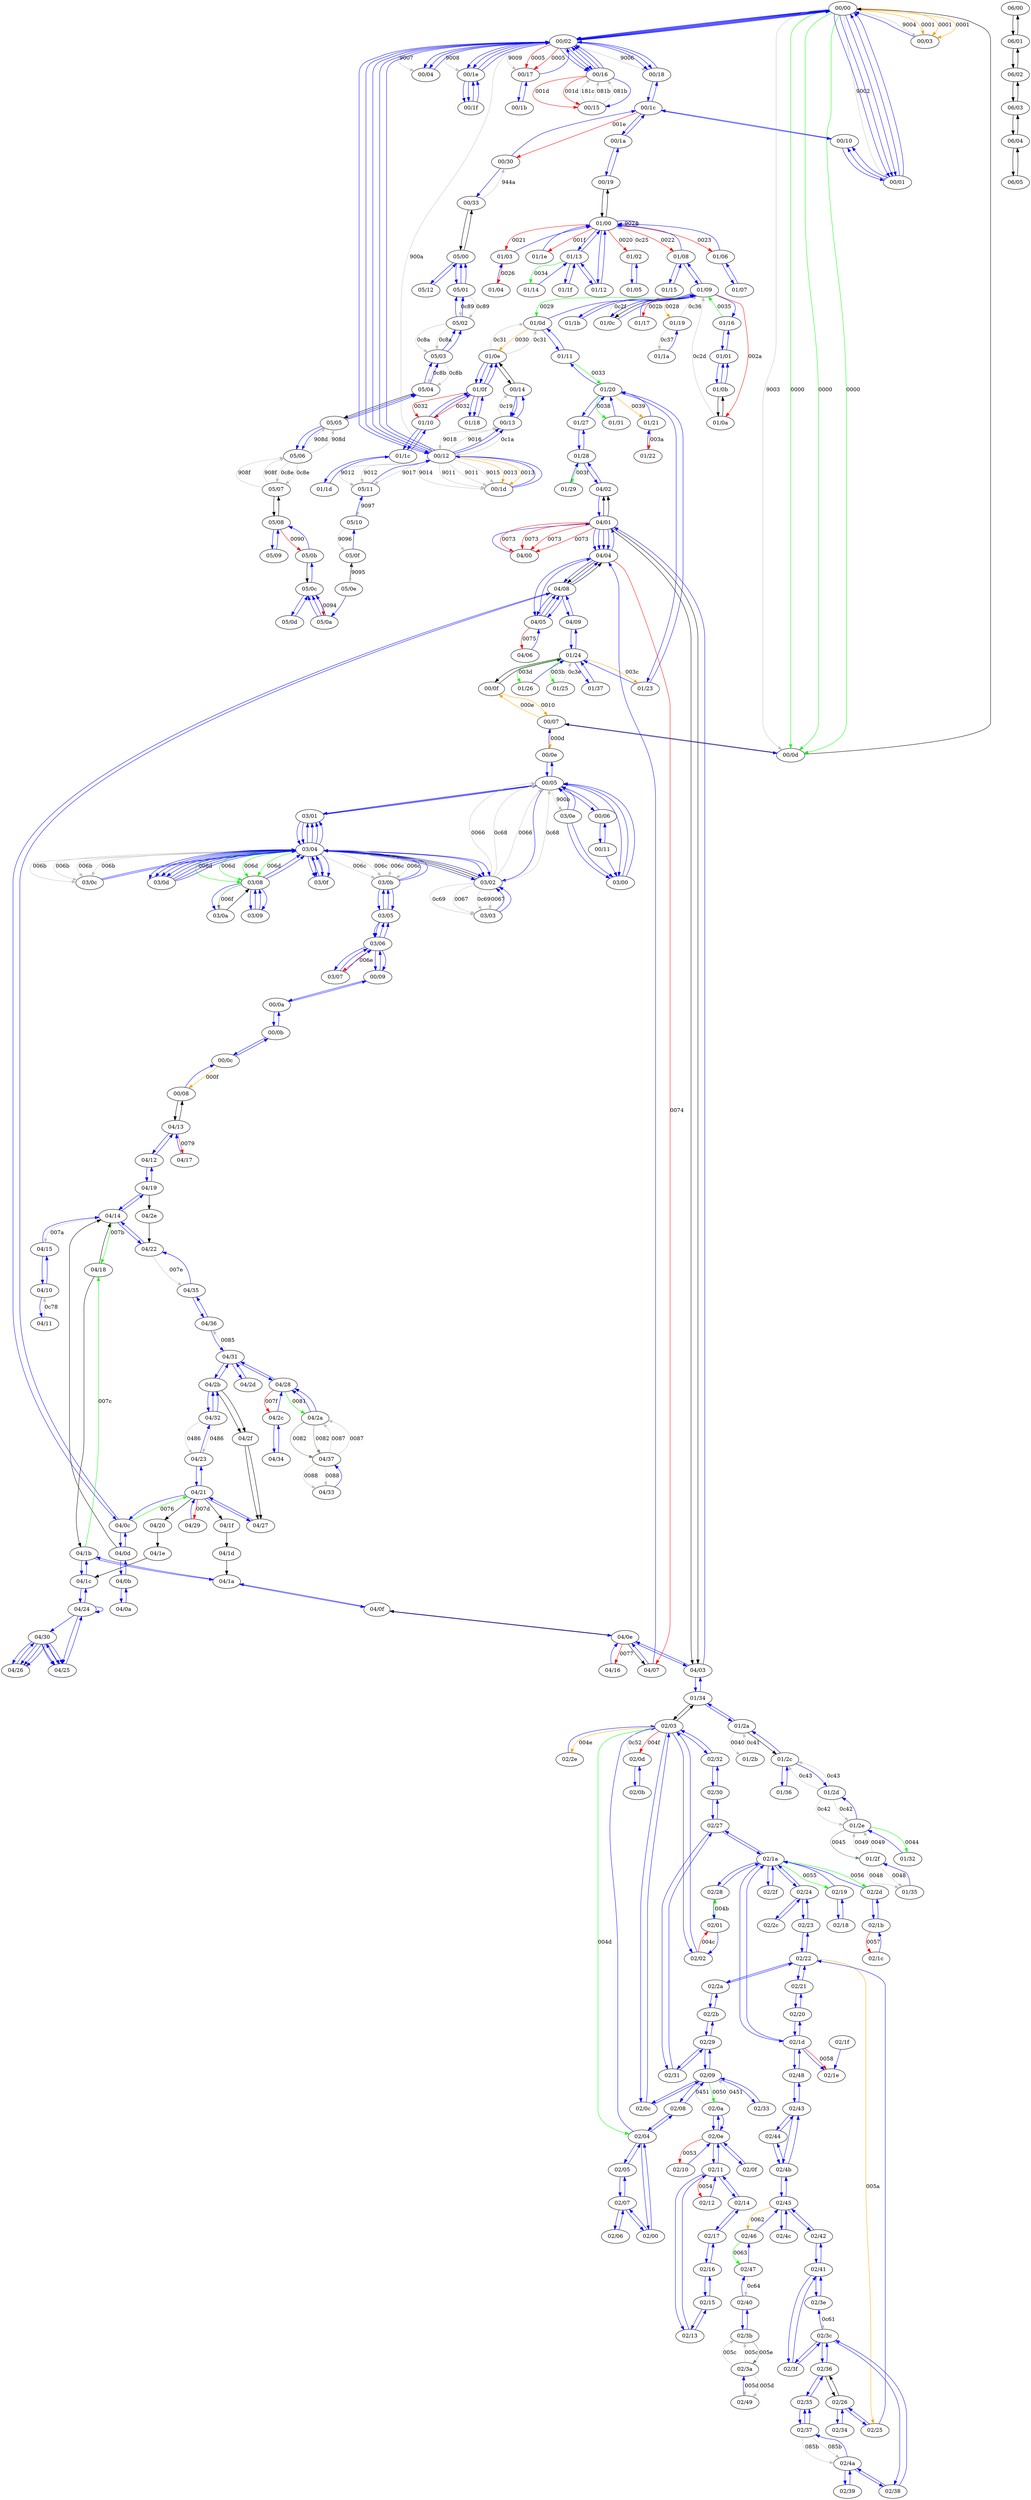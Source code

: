 digraph G {
	"00/00" -> "00/02" [color=blue];
	"00/00" -> "00/02" [color=blue];
	"00/00" -> "00/02" [color=blue];
	"00/00" -> "00/02" [color=blue];
	"00/00" -> "00/0d" [color=grey label="9003"];
	"00/00" -> "00/0d" [color=green label="0000"];
	"00/00" -> "00/0d" [color=green label="0000"];
	"00/00" -> "00/0d" [color=green label="0000"];
	"00/00" -> "00/01" [color=grey label="9002"];
	"00/00" -> "00/01" [color=blue];
	"00/00" -> "00/01" [color=blue];
	"00/00" -> "00/01" [color=blue];
	"00/00" -> "00/03" [color=grey label="9004"];
	"00/00" -> "00/03" [color=orange label="0001"];
	"00/00" -> "00/03" [color=orange label="0001"];
	"00/00" -> "00/03" [color=orange label="0001"];
	"00/01" -> "00/00" [color=blue];
	"00/01" -> "00/00" [color=blue];
	"00/01" -> "00/10" [color=blue];
	"00/01" -> "00/10" [color=blue];
	"00/02" -> "00/18" [color=grey label="9006"];
	"00/02" -> "00/18" [color=blue];
	"00/02" -> "00/18" [color=blue];
	"00/02" -> "00/00" [color=blue];
	"00/02" -> "00/00" [color=blue];
	"00/02" -> "00/00" [color=blue];
	"00/02" -> "00/17" [color=grey label="9009"];
	"00/02" -> "00/17" [color=red label="0005"];
	"00/02" -> "00/17" [color=red label="0005"];
	"00/02" -> "00/16" [color=blue];
	"00/02" -> "00/16" [color=blue];
	"00/02" -> "00/16" [color=blue];
	"00/02" -> "00/12" [color=grey label="900a"];
	"00/02" -> "00/12" [color=blue];
	"00/02" -> "00/12" [color=blue];
	"00/02" -> "00/04" [color=grey label="9007"];
	"00/02" -> "00/04" [color=blue];
	"00/02" -> "00/04" [color=blue];
	"00/02" -> "00/1e" [color=grey label="9008"];
	"00/02" -> "00/1e" [color=blue];
	"00/02" -> "00/1e" [color=blue];
	"00/03" -> "00/00" [color=blue];
	"00/04" -> "00/02" [color=blue];
	"01/1b" -> "01/09" [color=blue];
	"01/1e" -> "01/00" [color=blue];
	"01/1f" -> "01/13" [color=blue];
	"02/2f" -> "02/1a" [color=blue];
	"02/34" -> "02/26" [color=blue];
	"04/29" -> "04/21" [color=blue];
	"05/0d" -> "05/0c" [color=blue];
	"00/05" -> "00/0e" [color=blue];
	"00/05" -> "03/01" [color=blue];
	"00/05" -> "00/06" [color=blue];
	"00/05" -> "03/02" [color=blue];
	"00/05" -> "03/00" [color=blue];
	"00/05" -> "03/0e" [color=grey label="900b"];
	"00/06" -> "00/05" [color=blue];
	"00/06" -> "00/11" [color=blue];
	"00/07" -> "00/0d" [color=blue];
	"00/07" -> "00/0e" [color=orange label="000d"];
	"00/07" -> "00/0f" [color=orange label="000e"];
	"00/08" -> "00/0c" [color=blue];
	"00/08" -> "04/13" [];
	"00/09" -> "03/06" [color=blue];
	"00/09" -> "00/0a" [color=blue];
	"00/0a" -> "00/09" [color=blue];
	"00/0a" -> "00/0b" [color=blue];
	"00/0b" -> "00/0a" [color=blue];
	"00/0b" -> "00/0c" [color=blue];
	"00/0c" -> "00/0b" [color=blue];
	"00/0c" -> "00/08" [color=orange label="000f"];
	"00/0d" -> "00/00" [];
	"00/0d" -> "00/07" [];
	"00/0e" -> "00/07" [color=blue];
	"00/0e" -> "00/05" [color=blue];
	"00/0f" -> "00/07" [color=orange label="0010"];
	"00/0f" -> "01/24" [];
	"00/10" -> "00/01" [color=blue];
	"00/10" -> "00/1c" [color=blue];
	"00/11" -> "00/06" [color=blue];
	"00/11" -> "03/00" [color=blue];
	"00/12" -> "00/02" [color=blue];
	"00/12" -> "00/02" [color=blue];
	"00/12" -> "00/02" [color=blue];
	"00/12" -> "00/1d" [color=grey label="9014"];
	"00/12" -> "00/1d" [color=grey label="9011"];
	"00/12" -> "00/1d" [color=grey label="9011"];
	"00/12" -> "00/1d" [color=grey label="9015"];
	"00/12" -> "00/1d" [color=orange label="0013"];
	"00/12" -> "00/1d" [color=orange label="0013"];
	"00/12" -> "00/13" [color=grey label="9016"];
	"00/12" -> "00/13" [color=blue];
	"00/12" -> "00/13" [color=blue];
	"00/12" -> "05/11" [color=grey label="9017"];
	"00/12" -> "05/11" [color=grey label="9012"];
	"00/12" -> "05/11" [color=grey label="9012"];
	"00/13" -> "00/12" [color=grey label="0c1a"];
	"00/13" -> "00/12" [color=grey label="9018"];
	"00/13" -> "00/14" [color=grey label="0c19"];
	"00/13" -> "00/14" [color=blue];
	"00/14" -> "00/13" [color=blue];
	"00/14" -> "00/13" [color=blue];
	"00/14" -> "01/0e" [];
	"00/15" -> "00/16" [color=grey label="181c"];
	"00/15" -> "00/16" [color=grey label="081b"];
	"00/15" -> "00/16" [color=grey label="081b"];
	"00/16" -> "00/02" [color=blue];
	"00/16" -> "00/02" [color=blue];
	"00/16" -> "00/02" [color=blue];
	"00/16" -> "00/15" [color=blue];
	"00/16" -> "00/15" [color=red label="001d"];
	"00/16" -> "00/15" [color=red label="001d"];
	"00/17" -> "00/02" [color=blue];
	"00/17" -> "00/1b" [color=blue];
	"00/18" -> "00/1c" [color=blue];
	"00/18" -> "00/02" [color=blue];
	"00/19" -> "00/1a" [color=blue];
	"00/19" -> "01/00" [];
	"00/1a" -> "00/1c" [color=blue];
	"00/1a" -> "00/19" [color=blue];
	"00/1b" -> "00/17" [color=blue];
	"04/16" -> "04/0e" [color=blue];
	"00/1c" -> "00/18" [color=blue];
	"00/1c" -> "00/1a" [color=blue];
	"00/1c" -> "00/30" [color=red label="001e"];
	"00/1c" -> "00/10" [color=blue];
	"00/1d" -> "00/12" [color=blue];
	"00/1d" -> "00/12" [color=blue];
	"00/1e" -> "00/1f" [color=blue];
	"00/1e" -> "00/1f" [color=blue];
	"00/1e" -> "00/02" [color=blue];
	"00/1e" -> "00/02" [color=blue];
	"00/1f" -> "00/1e" [color=blue];
	"00/1f" -> "00/1e" [color=blue];
	"01/00" -> "00/19" [];
	"01/00" -> "01/02" [color=red label="0020"];
	"01/00" -> "01/12" [color=blue];
	"01/00" -> "01/06" [color=red label="0023"];
	"01/00" -> "01/03" [color=red label="0021"];
	"01/00" -> "01/08" [color=red label="0022"];
	"01/00" -> "01/00" [color=grey label="9024"];
	"01/00" -> "01/13" [color=blue];
	"01/00" -> "01/00" [color=blue];
	"01/00" -> "01/1e" [color=red label="001f"];
	"01/01" -> "01/16" [color=blue];
	"01/01" -> "01/0b" [color=blue];
	"01/02" -> "01/05" [color=blue];
	"01/02" -> "01/00" [color=grey label="0c25"];
	"01/03" -> "01/00" [color=blue];
	"01/03" -> "01/04" [color=red label="0026"];
	"01/04" -> "01/03" [color=blue];
	"01/05" -> "01/02" [color=blue];
	"02/2e" -> "02/03" [color=blue];
	"03/09" -> "03/08" [color=blue];
	"03/09" -> "03/08" [color=blue];
	"01/06" -> "01/07" [color=blue];
	"01/06" -> "01/00" [color=blue];
	"01/07" -> "01/06" [color=blue];
	"01/08" -> "01/00" [color=blue];
	"01/08" -> "01/09" [color=blue];
	"01/08" -> "01/15" [color=blue];
	"01/09" -> "01/0a" [color=red label="002a"];
	"01/09" -> "01/08" [color=blue];
	"01/09" -> "01/0c" [color=blue];
	"01/09" -> "01/0d" [color=green label="0029"];
	"01/09" -> "01/1b" [color=blue];
	"01/09" -> "01/0c" [];
	"01/09" -> "01/17" [color=red label="002b"];
	"01/09" -> "01/19" [color=orange label="0028"];
	"01/09" -> "01/16" [color=blue];
	"01/0a" -> "01/09" [color=grey label="0c2d"];
	"01/0a" -> "01/0b" [];
	"01/0b" -> "01/01" [color=blue];
	"01/0b" -> "01/01" [color=blue];
	"01/0b" -> "01/0a" [];
	"01/0c" -> "01/09" [color=grey label="0c2f"];
	"01/0c" -> "01/09" [color=blue];
	"01/0d" -> "01/09" [color=blue];
	"01/0d" -> "01/0e" [color=orange label="0030"];
	"01/0d" -> "01/11" [color=blue];
	"01/0e" -> "01/0d" [color=grey label="0c31"];
	"01/0e" -> "01/0d" [color=grey label="0c31"];
	"01/0e" -> "01/0f" [color=blue];
	"01/0e" -> "01/0f" [color=blue];
	"01/0e" -> "00/14" [];
	"01/0f" -> "01/0e" [color=blue];
	"01/0f" -> "01/0e" [color=blue];
	"01/0f" -> "01/10" [color=red label="0032"];
	"01/0f" -> "01/10" [color=red label="0032"];
	"01/0f" -> "01/18" [color=blue];
	"01/0f" -> "01/18" [color=blue];
	"01/10" -> "01/0f" [color=blue];
	"01/10" -> "01/0f" [color=blue];
	"01/10" -> "01/1c" [color=blue];
	"01/10" -> "01/1c" [color=blue];
	"01/11" -> "01/0d" [color=blue];
	"01/11" -> "01/20" [color=green label="0033"];
	"01/12" -> "01/00" [color=blue];
	"01/12" -> "01/13" [color=blue];
	"01/13" -> "01/12" [color=blue];
	"01/13" -> "01/14" [color=green label="0034"];
	"01/13" -> "01/00" [color=blue];
	"01/13" -> "01/1f" [color=blue];
	"01/14" -> "01/13" [color=blue];
	"01/15" -> "01/08" [color=blue];
	"01/31" -> "01/20" [color=blue];
	"01/16" -> "01/01" [color=blue];
	"01/16" -> "01/09" [color=green label="0035"];
	"01/17" -> "01/09" [color=blue];
	"01/18" -> "01/0f" [color=blue];
	"01/19" -> "01/09" [color=grey label="0c36"];
	"01/19" -> "01/1a" [color=grey label="0c37"];
	"01/1a" -> "01/19" [color=blue];
	"01/1c" -> "01/10" [color=blue];
	"01/1c" -> "01/1d" [color=blue];
	"01/1d" -> "01/1c" [color=blue];
	"01/20" -> "01/23" [color=blue];
	"01/20" -> "01/11" [color=blue];
	"01/20" -> "01/21" [color=orange label="0039"];
	"01/20" -> "01/27" [color=blue];
	"01/20" -> "01/31" [color=green label="0038"];
	"01/21" -> "01/22" [color=red label="003a"];
	"01/21" -> "01/20" [color=blue];
	"01/22" -> "01/21" [color=blue];
	"01/23" -> "01/20" [color=blue];
	"01/23" -> "01/24" [color=blue];
	"01/24" -> "01/26" [color=green label="003d"];
	"01/24" -> "01/25" [color=green label="003b"];
	"01/24" -> "01/23" [color=orange label="003c"];
	"01/24" -> "00/0f" [];
	"01/24" -> "04/09" [color=blue];
	"01/24" -> "01/37" [color=blue];
	"01/25" -> "01/24" [color=grey label="0c3e"];
	"01/26" -> "01/24" [color=blue];
	"01/27" -> "01/20" [color=blue];
	"01/27" -> "01/28" [color=blue];
	"01/28" -> "01/27" [color=blue];
	"01/28" -> "04/02" [color=blue];
	"01/28" -> "01/29" [color=green label="003f"];
	"01/29" -> "01/28" [color=blue];
	"01/2a" -> "01/34" [color=blue];
	"01/2a" -> "01/2b" [color=grey label="0040"];
	"01/2a" -> "01/2c" [];
	"01/2b" -> "01/2a" [color=grey label="0c41"];
	"01/2c" -> "01/2a" [color=blue];
	"01/2c" -> "01/2d" [color=blue];
	"01/2c" -> "01/36" [color=blue];
	"01/2d" -> "01/2c" [color=grey label="0c43"];
	"01/2d" -> "01/2c" [color=grey label="0c43"];
	"01/2d" -> "01/2e" [color=grey label="0c42"];
	"01/2d" -> "01/2e" [color=grey label="0c42"];
	"01/2e" -> "01/2d" [color=blue];
	"01/2e" -> "01/2f" [color=darkseagreen4 label="0045"];
	"01/2e" -> "01/32" [color=green label="0044"];
	"01/2f" -> "01/2e" [color=grey label="0049"];
	"01/2f" -> "01/2e" [color=grey label="0049"];
	"01/2f" -> "01/35" [color=grey label="0048"];
	"01/2f" -> "01/35" [color=grey label="0048"];
	"00/30" -> "00/1c" [color=blue];
	"00/30" -> "00/33" [color=blue];
	"01/32" -> "01/2e" [color=blue];
	"00/33" -> "00/30" [color=grey label="944a"];
	"00/33" -> "05/00" [];
	"01/34" -> "04/03" [color=blue];
	"01/34" -> "01/2a" [color=blue];
	"01/34" -> "02/03" [];
	"01/35" -> "01/2f" [color=blue];
	"01/36" -> "01/2c" [color=blue];
	"01/37" -> "01/24" [color=blue];
	"02/0f" -> "02/0e" [color=blue];
	"02/33" -> "02/09" [color=blue];
	"02/4c" -> "02/45" [color=blue];
	"03/0f" -> "03/04" [color=blue];
	"03/0f" -> "03/04" [color=blue];
	"04/00" -> "04/01" [color=blue];
	"04/17" -> "04/13" [color=blue];
	"05/12" -> "05/00" [color=blue];
	"02/00" -> "02/04" [color=blue];
	"02/00" -> "02/07" [color=blue];
	"02/01" -> "02/02" [color=blue];
	"02/01" -> "02/28" [color=green label="004b"];
	"02/02" -> "02/03" [color=blue];
	"02/02" -> "02/01" [color=red label="004c"];
	"02/03" -> "02/04" [color=green label="004d"];
	"02/03" -> "02/02" [color=blue];
	"02/03" -> "02/0d" [color=red label="004f"];
	"02/03" -> "02/0c" [color=blue];
	"02/03" -> "01/34" [];
	"02/03" -> "02/32" [color=blue];
	"02/03" -> "02/2e" [color=orange label="004e"];
	"02/04" -> "02/05" [color=blue];
	"02/04" -> "02/00" [color=blue];
	"02/04" -> "02/03" [color=blue];
	"02/04" -> "02/08" [color=blue];
	"02/05" -> "02/07" [color=blue];
	"02/05" -> "02/04" [color=blue];
	"02/06" -> "02/07" [color=blue];
	"02/07" -> "02/00" [color=blue];
	"02/07" -> "02/05" [color=blue];
	"02/07" -> "02/06" [color=blue];
	"02/08" -> "02/04" [color=blue];
	"02/08" -> "02/09" [color=blue];
	"02/09" -> "02/08" [color=blue];
	"02/09" -> "02/0c" [color=blue];
	"02/09" -> "02/33" [color=blue];
	"02/09" -> "02/29" [color=blue];
	"02/09" -> "02/0a" [color=green label="0050"];
	"02/0a" -> "02/0e" [color=blue];
	"02/0a" -> "02/0e" [color=blue];
	"02/0a" -> "02/09" [color=grey label="0451"];
	"02/0a" -> "02/09" [color=grey label="0451"];
	"02/0b" -> "02/0d" [color=blue];
	"02/0c" -> "02/03" [color=blue];
	"02/0c" -> "02/09" [color=blue];
	"02/0d" -> "02/03" [color=grey label="0c52"];
	"02/0d" -> "02/0b" [color=blue];
	"02/0e" -> "02/0a" [color=blue];
	"02/0e" -> "02/10" [color=red label="0053"];
	"02/0e" -> "02/11" [color=blue];
	"02/0e" -> "02/0f" [color=blue];
	"02/10" -> "02/0e" [color=blue];
	"02/11" -> "02/0e" [color=blue];
	"02/11" -> "02/13" [color=blue];
	"02/11" -> "02/12" [color=red label="0054"];
	"02/11" -> "02/14" [color=blue];
	"02/12" -> "02/11" [color=blue];
	"02/13" -> "02/15" [color=blue];
	"02/13" -> "02/11" [color=blue];
	"02/14" -> "02/11" [color=blue];
	"02/14" -> "02/17" [color=blue];
	"02/15" -> "02/16" [color=blue];
	"02/15" -> "02/13" [color=blue];
	"02/16" -> "02/17" [color=blue];
	"02/16" -> "02/15" [color=blue];
	"02/17" -> "02/14" [color=blue];
	"02/17" -> "02/16" [color=blue];
	"02/18" -> "02/19" [color=blue];
	"02/19" -> "02/1a" [color=blue];
	"02/19" -> "02/18" [color=blue];
	"02/1a" -> "02/19" [color=green label="0055"];
	"02/1a" -> "02/28" [color=blue];
	"02/1a" -> "02/27" [color=blue];
	"02/1a" -> "02/24" [color=blue];
	"02/1a" -> "02/1d" [color=blue];
	"02/1a" -> "02/2d" [color=green label="0056"];
	"02/1a" -> "02/2f" [color=blue];
	"02/1b" -> "02/2d" [color=blue];
	"02/1b" -> "02/1c" [color=red label="0057"];
	"02/1c" -> "02/1b" [color=blue];
	"02/1d" -> "02/1a" [color=blue];
	"02/1d" -> "02/1e" [color=red label="0058"];
	"02/1d" -> "02/1e" [color=blue];
	"02/1d" -> "02/20" [color=blue];
	"02/1d" -> "02/48" [color=blue];
	"02/1f" -> "02/1e" [color=blue];
	"02/20" -> "02/1d" [color=blue];
	"02/20" -> "02/21" [color=blue];
	"02/21" -> "02/20" [color=blue];
	"02/21" -> "02/22" [color=blue];
	"02/22" -> "02/23" [color=blue];
	"02/22" -> "02/21" [color=blue];
	"02/22" -> "02/25" [color=orange label="005a"];
	"02/22" -> "02/2a" [color=blue];
	"02/23" -> "02/24" [color=blue];
	"02/23" -> "02/22" [color=blue];
	"02/24" -> "02/1a" [color=blue];
	"02/24" -> "02/23" [color=blue];
	"02/24" -> "02/2c" [color=blue];
	"02/25" -> "02/22" [color=blue];
	"02/25" -> "02/26" [color=blue];
	"02/26" -> "02/25" [color=blue];
	"02/26" -> "02/36" [];
	"02/26" -> "02/34" [color=blue];
	"02/27" -> "02/30" [color=blue];
	"02/27" -> "02/1a" [color=blue];
	"02/27" -> "02/31" [color=blue];
	"02/28" -> "02/01" [color=blue];
	"02/28" -> "02/1a" [color=blue];
	"02/29" -> "02/09" [color=blue];
	"02/29" -> "02/2b" [color=blue];
	"02/29" -> "02/31" [color=blue];
	"02/2a" -> "02/2b" [color=blue];
	"02/2a" -> "02/22" [color=blue];
	"02/2b" -> "02/29" [color=blue];
	"02/2b" -> "02/2a" [color=blue];
	"02/2c" -> "02/24" [color=blue];
	"02/2d" -> "02/1a" [color=blue];
	"02/2d" -> "02/1b" [color=blue];
	"02/30" -> "02/32" [color=blue];
	"02/30" -> "02/27" [color=blue];
	"02/31" -> "02/27" [color=blue];
	"02/31" -> "02/29" [color=blue];
	"02/32" -> "02/30" [color=blue];
	"02/32" -> "02/03" [color=blue];
	"04/2c" -> "04/34" [color=blue];
	"04/2c" -> "04/28" [color=blue];
	"02/35" -> "02/37" [color=blue];
	"02/35" -> "02/36" [color=blue];
	"02/36" -> "02/35" [color=blue];
	"02/36" -> "02/3c" [color=blue];
	"02/36" -> "02/26" [];
	"02/37" -> "02/35" [color=blue];
	"02/37" -> "02/35" [color=blue];
	"02/37" -> "02/4a" [color=grey label="085b"];
	"02/37" -> "02/4a" [color=grey label="085b"];
	"02/38" -> "02/4a" [color=blue];
	"02/38" -> "02/3c" [color=blue];
	"02/39" -> "02/4a" [color=blue];
	"04/34" -> "04/2c" [color=blue];
	"02/3a" -> "02/49" [color=grey label="005d"];
	"02/3a" -> "02/49" [color=grey label="005d"];
	"02/3a" -> "02/3b" [color=grey label="005c"];
	"02/3a" -> "02/3b" [color=grey label="005c"];
	"02/3b" -> "02/3a" [color=darkseagreen4 label="005e"];
	"02/3b" -> "02/40" [color=blue];
	"02/3c" -> "02/36" [color=blue];
	"02/3c" -> "02/3e" [color=blue];
	"02/3c" -> "02/38" [color=blue];
	"02/3c" -> "02/3f" [color=blue];
	"02/3e" -> "02/3c" [color=grey label="0c61"];
	"02/3e" -> "02/41" [color=blue];
	"02/3f" -> "02/3c" [color=blue];
	"02/3f" -> "02/41" [color=blue];
	"02/40" -> "02/3b" [color=blue];
	"02/40" -> "02/47" [color=blue];
	"02/41" -> "02/3e" [color=blue];
	"02/41" -> "02/42" [color=blue];
	"02/41" -> "02/3f" [color=blue];
	"02/42" -> "02/41" [color=blue];
	"02/42" -> "02/45" [color=blue];
	"02/43" -> "02/48" [color=blue];
	"02/43" -> "02/4b" [color=blue];
	"02/43" -> "02/44" [color=blue];
	"02/44" -> "02/4b" [color=blue];
	"02/44" -> "02/43" [color=blue];
	"02/45" -> "02/46" [color=orange label="0062"];
	"02/45" -> "02/42" [color=blue];
	"02/45" -> "02/4b" [color=blue];
	"02/45" -> "02/4c" [color=blue];
	"02/46" -> "02/47" [color=green label="0063"];
	"02/46" -> "02/45" [color=blue];
	"02/47" -> "02/40" [color=grey label="0c64"];
	"02/47" -> "02/46" [color=blue];
	"02/48" -> "02/1d" [color=blue];
	"02/48" -> "02/43" [color=blue];
	"02/49" -> "02/3a" [color=blue];
	"02/4a" -> "02/38" [color=blue];
	"02/4a" -> "02/39" [color=blue];
	"02/4a" -> "02/37" [color=blue];
	"02/4b" -> "02/43" [color=blue];
	"02/4b" -> "02/44" [color=blue];
	"02/4b" -> "02/45" [color=blue];
	"03/00" -> "00/05" [color=blue];
	"03/00" -> "00/05" [color=blue];
	"03/01" -> "00/05" [color=blue];
	"03/01" -> "00/05" [color=blue];
	"03/01" -> "03/04" [color=blue];
	"03/01" -> "03/04" [color=blue];
	"03/02" -> "03/04" [];
	"03/02" -> "03/03" [color=grey label="0c69"];
	"03/02" -> "03/03" [color=grey label="0067"];
	"03/02" -> "00/05" [color=grey label="0c68"];
	"03/02" -> "00/05" [color=grey label="0066"];
	"03/02" -> "03/04" [];
	"03/02" -> "03/03" [color=grey label="0c69"];
	"03/02" -> "03/03" [color=grey label="0067"];
	"03/02" -> "00/05" [color=grey label="0c68"];
	"03/02" -> "00/05" [color=grey label="0066"];
	"03/03" -> "03/02" [color=blue];
	"03/03" -> "03/02" [color=blue];
	"03/04" -> "03/01" [color=blue];
	"03/04" -> "03/01" [color=blue];
	"03/04" -> "03/0b" [color=grey label="006c"];
	"03/04" -> "03/0b" [color=grey label="006c"];
	"03/04" -> "03/0c" [color=grey label="006b"];
	"03/04" -> "03/0c" [color=grey label="006b"];
	"03/04" -> "03/08" [color=green label="006d"];
	"03/04" -> "03/08" [color=green label="006d"];
	"03/04" -> "03/02" [color=blue];
	"03/04" -> "03/02" [color=blue];
	"03/04" -> "03/0d" [color=blue];
	"03/04" -> "03/0d" [color=blue];
	"03/04" -> "03/0f" [color=blue];
	"03/04" -> "03/0f" [color=blue];
	"03/04" -> "03/01" [color=blue];
	"03/04" -> "03/01" [color=blue];
	"03/04" -> "03/0b" [color=grey label="006c"];
	"03/04" -> "03/0b" [color=grey label="006c"];
	"03/04" -> "03/0c" [color=grey label="006b"];
	"03/04" -> "03/0c" [color=grey label="006b"];
	"03/04" -> "03/08" [color=green label="006d"];
	"03/04" -> "03/08" [color=green label="006d"];
	"03/04" -> "03/02" [color=blue];
	"03/04" -> "03/02" [color=blue];
	"03/04" -> "03/0d" [color=blue];
	"03/04" -> "03/0d" [color=blue];
	"03/04" -> "03/0f" [color=blue];
	"03/04" -> "03/0f" [color=blue];
	"03/05" -> "03/0b" [color=blue];
	"03/05" -> "03/0b" [color=blue];
	"03/05" -> "03/06" [color=blue];
	"03/05" -> "03/06" [color=blue];
	"03/06" -> "00/09" [color=blue];
	"03/06" -> "00/09" [color=blue];
	"03/06" -> "03/05" [color=blue];
	"03/06" -> "03/05" [color=blue];
	"03/06" -> "03/07" [color=red label="006e"];
	"03/06" -> "03/07" [color=blue];
	"03/07" -> "03/06" [color=blue];
	"03/07" -> "03/06" [color=blue];
	"03/08" -> "03/04" [color=blue];
	"03/08" -> "03/04" [color=blue];
	"03/08" -> "03/09" [color=blue];
	"03/08" -> "03/09" [color=blue];
	"03/08" -> "03/0a" [color=blue];
	"03/08" -> "03/0a" [color=darkseagreen4 label="006f"];
	"03/0a" -> "03/08" [];
	"03/0b" -> "03/04" [color=blue];
	"03/0b" -> "03/04" [color=blue];
	"03/0b" -> "03/05" [color=blue];
	"03/0b" -> "03/05" [color=blue];
	"03/0c" -> "03/04" [color=blue];
	"03/0c" -> "03/04" [color=blue];
	"03/0d" -> "03/04" [color=blue];
	"03/0d" -> "03/04" [color=blue];
	"03/0d" -> "03/04" [color=blue];
	"03/0d" -> "03/04" [color=blue];
	"03/0e" -> "00/05" [color=blue];
	"03/0e" -> "00/05" [color=blue];
	"03/0e" -> "03/00" [color=blue];
	"03/0e" -> "03/00" [color=blue];
	"04/01" -> "04/04" [color=blue];
	"04/01" -> "04/04" [color=blue];
	"04/01" -> "04/02" [];
	"04/01" -> "04/03" [];
	"04/01" -> "04/00" [color=red label="0073"];
	"04/01" -> "04/00" [color=red label="0073"];
	"04/01" -> "04/04" [color=blue];
	"04/01" -> "04/04" [color=blue];
	"04/01" -> "04/02" [];
	"04/01" -> "04/03" [];
	"04/01" -> "04/00" [color=red label="0073"];
	"04/01" -> "04/00" [color=red label="0073"];
	"04/02" -> "04/01" [color=blue];
	"04/02" -> "01/28" [color=blue];
	"04/03" -> "04/01" [color=blue];
	"04/03" -> "01/34" [color=blue];
	"04/03" -> "04/0e" [color=blue];
	"04/04" -> "04/01" [color=blue];
	"04/04" -> "04/07" [color=red label="0074"];
	"04/04" -> "04/05" [color=blue];
	"04/04" -> "04/08" [color=blue];
	"04/04" -> "04/08" [];
	"04/05" -> "04/04" [color=blue];
	"04/05" -> "04/06" [color=red label="0075"];
	"04/05" -> "04/08" [color=blue];
	"04/05" -> "04/08" [color=blue];
	"04/06" -> "04/05" [color=blue];
	"04/07" -> "04/04" [color=blue];
	"04/07" -> "04/0e" [color=blue];
	"04/08" -> "04/09" [color=blue];
	"04/08" -> "04/04" [color=blue];
	"04/08" -> "04/05" [color=blue];
	"04/08" -> "04/05" [color=blue];
	"04/08" -> "04/04" [];
	"04/08" -> "04/0c" [color=blue];
	"04/09" -> "04/08" [color=blue];
	"04/09" -> "01/24" [color=blue];
	"04/0a" -> "04/0b" [color=blue];
	"04/0b" -> "04/0a" [color=blue];
	"04/0b" -> "04/0d" [color=blue];
	"04/0c" -> "04/08" [color=blue];
	"04/0c" -> "04/0d" [color=blue];
	"04/0c" -> "04/21" [color=green label="0076"];
	"04/0d" -> "04/0b" [color=blue];
	"04/0d" -> "04/0c" [color=blue];
	"04/0d" -> "04/14" [];
	"04/0e" -> "04/07" [];
	"04/0e" -> "04/0f" [];
	"04/0e" -> "04/03" [color=blue];
	"04/0e" -> "04/16" [color=red label="0077"];
	"04/0f" -> "04/0e" [color=blue];
	"04/0f" -> "04/1a" [color=blue];
	"04/10" -> "04/15" [color=blue];
	"04/10" -> "04/11" [color=blue];
	"04/11" -> "04/10" [color=grey label="0c78"];
	"04/12" -> "04/19" [color=blue];
	"04/12" -> "04/13" [color=blue];
	"04/13" -> "04/12" [color=blue];
	"04/13" -> "04/17" [color=red label="0079"];
	"04/13" -> "00/08" [];
	"04/14" -> "04/22" [color=blue];
	"04/14" -> "04/18" [color=green label="007b"];
	"04/14" -> "04/15" [color=grey label="007a"];
	"04/14" -> "04/19" [color=blue];
	"04/15" -> "04/14" [color=blue];
	"04/15" -> "04/10" [color=blue];
	"04/18" -> "04/1b" [];
	"04/18" -> "04/14" [];
	"04/19" -> "04/12" [color=blue];
	"04/19" -> "04/2e" [];
	"04/19" -> "04/14" [color=blue];
	"04/1a" -> "04/0f" [color=blue];
	"04/1a" -> "04/1b" [color=blue];
	"04/1b" -> "04/1a" [color=blue];
	"04/1b" -> "04/1c" [color=blue];
	"04/1b" -> "04/18" [color=green label="007c"];
	"04/1c" -> "04/1b" [color=blue];
	"04/1c" -> "04/24" [color=blue];
	"04/1d" -> "04/1a" [];
	"04/1e" -> "04/1c" [];
	"04/1f" -> "04/1d" [];
	"04/20" -> "04/1e" [];
	"04/21" -> "04/0c" [color=blue];
	"04/21" -> "04/1f" [];
	"04/21" -> "04/20" [];
	"04/21" -> "04/23" [color=blue];
	"04/21" -> "04/27" [color=blue];
	"04/21" -> "04/29" [color=red label="007d"];
	"04/22" -> "04/14" [color=blue];
	"04/22" -> "04/35" [color=grey label="007e"];
	"04/23" -> "04/21" [color=blue];
	"04/23" -> "04/32" [color=blue];
	"04/24" -> "04/1c" [color=blue];
	"04/24" -> "04/25" [color=blue];
	"04/24" -> "04/30" [color=blue];
	"04/24" -> "04/24" [color=blue];
	"04/25" -> "04/24" [color=blue];
	"04/25" -> "04/30" [color=blue];
	"04/26" -> "04/30" [color=blue];
	"04/27" -> "04/21" [color=blue];
	"04/28" -> "04/31" [color=blue];
	"04/28" -> "04/2c" [color=red label="007f"];
	"04/28" -> "04/2a" [color=green label="0081"];
	"04/2a" -> "04/28" [color=blue];
	"04/2a" -> "04/28" [color=blue];
	"04/2a" -> "04/37" [color=darkseagreen4 label="0082"];
	"04/2a" -> "04/37" [color=darkseagreen4 label="0082"];
	"04/2b" -> "04/32" [color=blue];
	"04/2b" -> "04/2f" [];
	"04/2b" -> "04/2f" [];
	"04/2b" -> "04/31" [color=blue];
	"04/2d" -> "04/31" [color=blue];
	"04/2e" -> "04/22" [];
	"04/2f" -> "04/27" [];
	"04/2f" -> "04/27" [];
	"04/30" -> "04/25" [color=blue];
	"04/30" -> "04/25" [color=blue];
	"04/30" -> "04/26" [color=blue];
	"04/30" -> "04/26" [color=blue];
	"04/30" -> "04/25" [color=blue];
	"04/30" -> "04/25" [color=blue];
	"04/30" -> "04/26" [color=blue];
	"04/30" -> "04/26" [color=blue];
	"04/31" -> "04/2b" [color=blue];
	"04/31" -> "04/28" [color=blue];
	"04/31" -> "04/2d" [color=blue];
	"04/31" -> "04/36" [color=grey label="0085"];
	"04/32" -> "04/23" [color=grey label="0486"];
	"04/32" -> "04/23" [color=grey label="0486"];
	"04/32" -> "04/2b" [color=blue];
	"04/32" -> "04/2b" [color=blue];
	"04/33" -> "04/37" [color=blue];
	"04/35" -> "04/22" [color=blue];
	"04/35" -> "04/36" [color=blue];
	"04/36" -> "04/35" [color=blue];
	"04/36" -> "04/31" [color=blue];
	"04/37" -> "04/2a" [color=grey label="0087"];
	"04/37" -> "04/2a" [color=grey label="0087"];
	"04/37" -> "04/33" [color=grey label="0088"];
	"04/37" -> "04/33" [color=grey label="0088"];
	"05/00" -> "05/01" [color=blue];
	"05/00" -> "00/33" [];
	"05/00" -> "05/12" [color=blue];
	"05/01" -> "05/00" [color=blue];
	"05/01" -> "05/00" [color=blue];
	"05/01" -> "05/02" [color=grey label="0c89"];
	"05/01" -> "05/02" [color=grey label="0c89"];
	"05/02" -> "05/01" [color=blue];
	"05/02" -> "05/01" [color=blue];
	"05/02" -> "05/03" [color=grey label="0c8a"];
	"05/02" -> "05/03" [color=grey label="0c8a"];
	"05/03" -> "05/02" [color=blue];
	"05/03" -> "05/02" [color=blue];
	"05/03" -> "05/04" [color=grey label="0c8b"];
	"05/03" -> "05/04" [color=grey label="0c8b"];
	"05/04" -> "05/03" [color=blue];
	"05/04" -> "05/03" [color=blue];
	"05/04" -> "05/05" [];
	"05/05" -> "05/04" [color=blue];
	"05/05" -> "05/04" [color=blue];
	"05/05" -> "05/06" [color=blue];
	"05/05" -> "05/06" [color=blue];
	"05/06" -> "05/05" [color=grey label="908d"];
	"05/06" -> "05/05" [color=grey label="908d"];
	"05/06" -> "05/07" [color=grey label="0c8e"];
	"05/06" -> "05/07" [color=grey label="0c8e"];
	"05/07" -> "05/06" [color=grey label="908f"];
	"05/07" -> "05/06" [color=grey label="908f"];
	"05/07" -> "05/08" [];
	"05/08" -> "05/07" [];
	"05/08" -> "05/0b" [color=red label="0090"];
	"05/08" -> "05/09" [color=blue];
	"05/09" -> "05/08" [color=blue];
	"05/0a" -> "05/0c" [color=blue];
	"05/0a" -> "05/0c" [color=blue];
	"05/0a" -> "05/0c" [color=blue];
	"05/0b" -> "05/08" [color=blue];
	"05/0b" -> "05/0c" [];
	"05/0c" -> "05/0b" [color=blue];
	"05/0c" -> "05/0d" [color=blue];
	"05/0c" -> "05/0a" [color=red label="0094"];
	"05/0e" -> "05/0a" [color=blue];
	"05/0e" -> "05/0f" [];
	"05/0f" -> "05/0e" [color=grey label="9095"];
	"05/0f" -> "05/10" [color=blue];
	"05/10" -> "05/0f" [color=grey label="9096"];
	"05/10" -> "05/11" [color=blue];
	"05/11" -> "05/10" [color=grey label="9097"];
	"05/11" -> "00/12" [color=blue];
	"06/00" -> "06/01" [];
	"06/01" -> "06/00" [];
	"06/01" -> "06/02" [];
	"06/02" -> "06/01" [];
	"06/02" -> "06/03" [];
	"06/03" -> "06/02" [];
	"06/03" -> "06/04" [];
	"06/04" -> "06/03" [];
	"06/04" -> "06/05" [];
	"06/05" -> "06/04" [];
}
